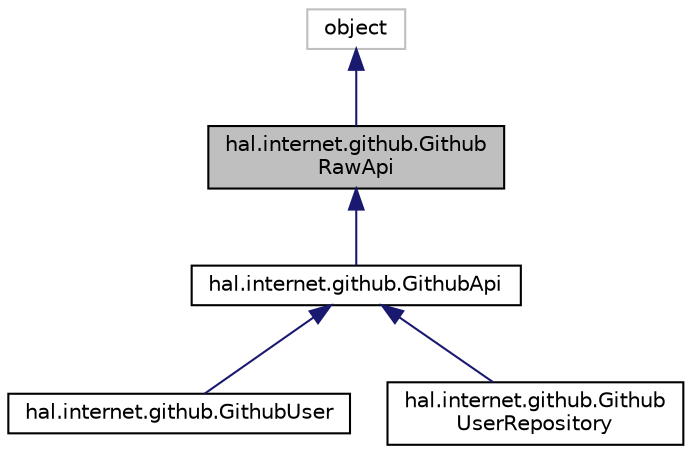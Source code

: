 digraph "hal.internet.github.GithubRawApi"
{
  edge [fontname="Helvetica",fontsize="10",labelfontname="Helvetica",labelfontsize="10"];
  node [fontname="Helvetica",fontsize="10",shape=record];
  Node1 [label="hal.internet.github.Github\lRawApi",height=0.2,width=0.4,color="black", fillcolor="grey75", style="filled", fontcolor="black"];
  Node2 -> Node1 [dir="back",color="midnightblue",fontsize="10",style="solid",fontname="Helvetica"];
  Node2 [label="object",height=0.2,width=0.4,color="grey75", fillcolor="white", style="filled"];
  Node1 -> Node3 [dir="back",color="midnightblue",fontsize="10",style="solid",fontname="Helvetica"];
  Node3 [label="hal.internet.github.GithubApi",height=0.2,width=0.4,color="black", fillcolor="white", style="filled",URL="$classhal_1_1internet_1_1github_1_1_github_api.html"];
  Node3 -> Node4 [dir="back",color="midnightblue",fontsize="10",style="solid",fontname="Helvetica"];
  Node4 [label="hal.internet.github.GithubUser",height=0.2,width=0.4,color="black", fillcolor="white", style="filled",URL="$classhal_1_1internet_1_1github_1_1_github_user.html"];
  Node3 -> Node5 [dir="back",color="midnightblue",fontsize="10",style="solid",fontname="Helvetica"];
  Node5 [label="hal.internet.github.Github\lUserRepository",height=0.2,width=0.4,color="black", fillcolor="white", style="filled",URL="$classhal_1_1internet_1_1github_1_1_github_user_repository.html"];
}
